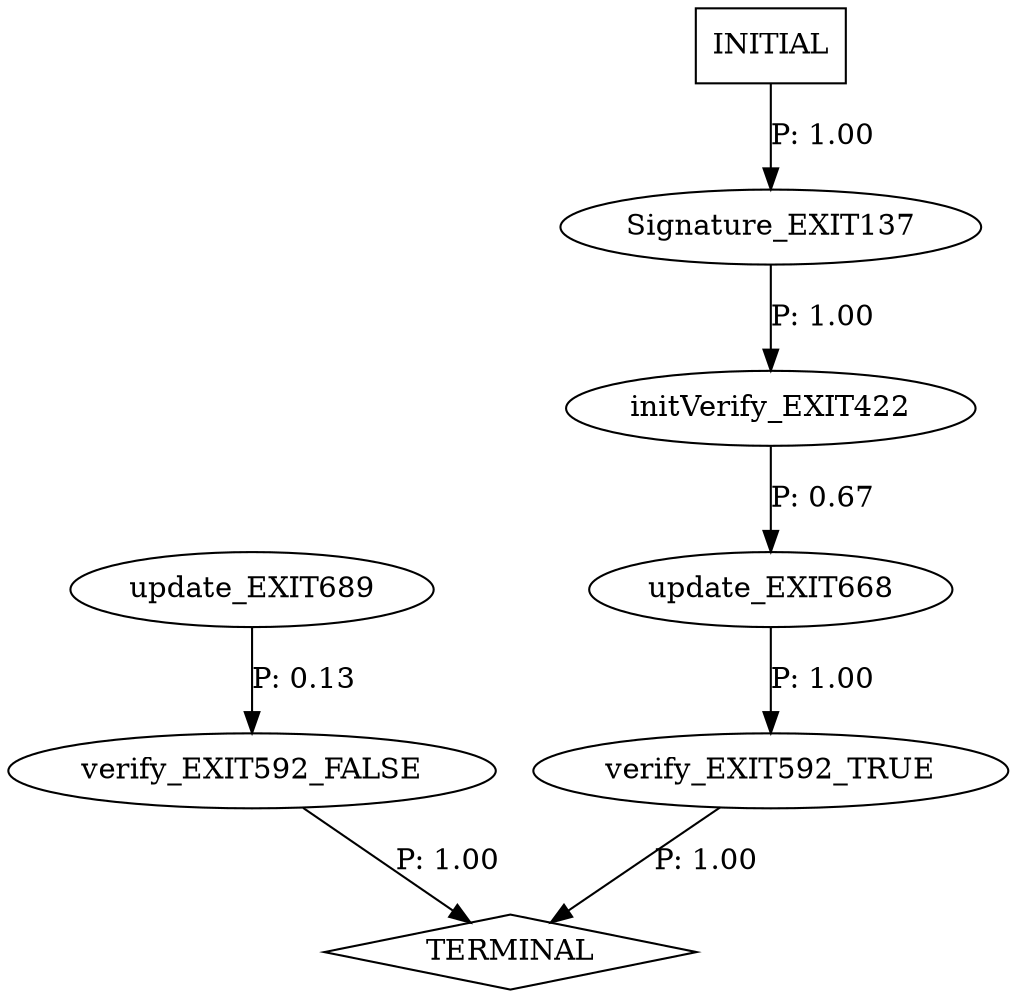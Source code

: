 digraph G {
	0	 [label=Signature_EXIT137];
	1	 [label=initVerify_EXIT422];
	0 -> 1	 [label="P: 1.00"];
	2	 [label=update_EXIT668];
	1 -> 2	 [label="P: 0.67"];
	5	 [label=verify_EXIT592_TRUE];
	2 -> 5	 [label="P: 1.00"];
	6	 [label=TERMINAL,
		shape=diamond];
	5 -> 6	 [label="P: 1.00"];
	3	 [label=update_EXIT689];
	4	 [label=verify_EXIT592_FALSE];
	3 -> 4	 [label="P: 0.13"];
	4 -> 6	 [label="P: 1.00"];
	7	 [label=INITIAL,
		shape=box];
	7 -> 0	 [label="P: 1.00"];
}
